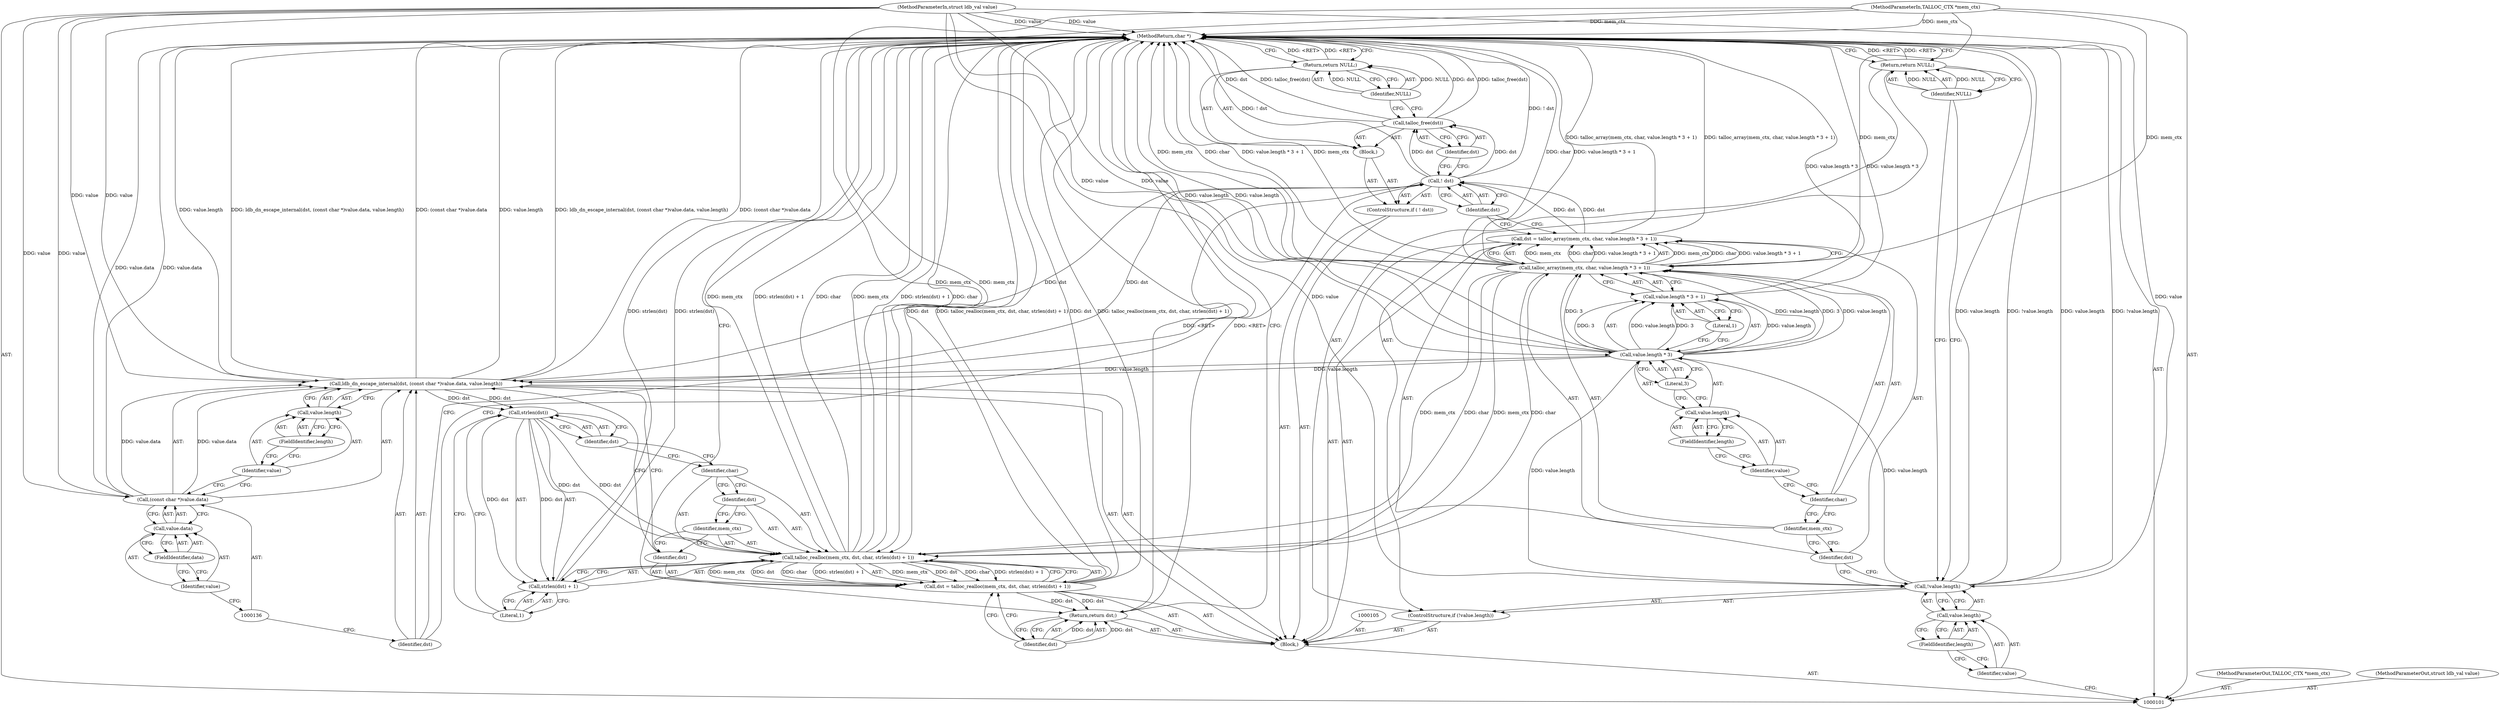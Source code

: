 digraph "1_samba_0454b95657846fcecf0f51b6f1194faac02518bd" {
"1000155" [label="(MethodReturn,char *)"];
"1000102" [label="(MethodParameterIn,TALLOC_CTX *mem_ctx)"];
"1000219" [label="(MethodParameterOut,TALLOC_CTX *mem_ctx)"];
"1000103" [label="(MethodParameterIn,struct ldb_val value)"];
"1000220" [label="(MethodParameterOut,struct ldb_val value)"];
"1000130" [label="(Identifier,dst)"];
"1000129" [label="(Call,talloc_free(dst))"];
"1000131" [label="(Return,return NULL;)"];
"1000132" [label="(Identifier,NULL)"];
"1000134" [label="(Identifier,dst)"];
"1000135" [label="(Call,(const char *)value.data)"];
"1000137" [label="(Call,value.data)"];
"1000138" [label="(Identifier,value)"];
"1000139" [label="(FieldIdentifier,data)"];
"1000140" [label="(Call,value.length)"];
"1000141" [label="(Identifier,value)"];
"1000142" [label="(FieldIdentifier,length)"];
"1000133" [label="(Call,ldb_dn_escape_internal(dst, (const char *)value.data, value.length))"];
"1000145" [label="(Call,talloc_realloc(mem_ctx, dst, char, strlen(dst) + 1))"];
"1000146" [label="(Identifier,mem_ctx)"];
"1000147" [label="(Identifier,dst)"];
"1000148" [label="(Identifier,char)"];
"1000149" [label="(Call,strlen(dst) + 1)"];
"1000150" [label="(Call,strlen(dst))"];
"1000151" [label="(Identifier,dst)"];
"1000152" [label="(Literal,1)"];
"1000143" [label="(Call,dst = talloc_realloc(mem_ctx, dst, char, strlen(dst) + 1))"];
"1000144" [label="(Identifier,dst)"];
"1000154" [label="(Identifier,dst)"];
"1000153" [label="(Return,return dst;)"];
"1000104" [label="(Block,)"];
"1000107" [label="(Call,!value.length)"];
"1000108" [label="(Call,value.length)"];
"1000109" [label="(Identifier,value)"];
"1000110" [label="(FieldIdentifier,length)"];
"1000106" [label="(ControlStructure,if (!value.length))"];
"1000111" [label="(Return,return NULL;)"];
"1000112" [label="(Identifier,NULL)"];
"1000113" [label="(Call,dst = talloc_array(mem_ctx, char, value.length * 3 + 1))"];
"1000114" [label="(Identifier,dst)"];
"1000116" [label="(Identifier,mem_ctx)"];
"1000117" [label="(Identifier,char)"];
"1000118" [label="(Call,value.length * 3 + 1)"];
"1000119" [label="(Call,value.length * 3)"];
"1000120" [label="(Call,value.length)"];
"1000121" [label="(Identifier,value)"];
"1000122" [label="(FieldIdentifier,length)"];
"1000123" [label="(Literal,3)"];
"1000124" [label="(Literal,1)"];
"1000115" [label="(Call,talloc_array(mem_ctx, char, value.length * 3 + 1))"];
"1000125" [label="(ControlStructure,if ( ! dst))"];
"1000128" [label="(Block,)"];
"1000126" [label="(Call,! dst)"];
"1000127" [label="(Identifier,dst)"];
"1000155" -> "1000101"  [label="AST: "];
"1000155" -> "1000111"  [label="CFG: "];
"1000155" -> "1000131"  [label="CFG: "];
"1000155" -> "1000153"  [label="CFG: "];
"1000115" -> "1000155"  [label="DDG: char"];
"1000115" -> "1000155"  [label="DDG: value.length * 3 + 1"];
"1000115" -> "1000155"  [label="DDG: mem_ctx"];
"1000107" -> "1000155"  [label="DDG: value.length"];
"1000107" -> "1000155"  [label="DDG: !value.length"];
"1000133" -> "1000155"  [label="DDG: value.length"];
"1000133" -> "1000155"  [label="DDG: ldb_dn_escape_internal(dst, (const char *)value.data, value.length)"];
"1000133" -> "1000155"  [label="DDG: (const char *)value.data"];
"1000113" -> "1000155"  [label="DDG: talloc_array(mem_ctx, char, value.length * 3 + 1)"];
"1000149" -> "1000155"  [label="DDG: strlen(dst)"];
"1000118" -> "1000155"  [label="DDG: value.length * 3"];
"1000145" -> "1000155"  [label="DDG: mem_ctx"];
"1000145" -> "1000155"  [label="DDG: strlen(dst) + 1"];
"1000145" -> "1000155"  [label="DDG: char"];
"1000135" -> "1000155"  [label="DDG: value.data"];
"1000129" -> "1000155"  [label="DDG: dst"];
"1000129" -> "1000155"  [label="DDG: talloc_free(dst)"];
"1000126" -> "1000155"  [label="DDG: ! dst"];
"1000103" -> "1000155"  [label="DDG: value"];
"1000143" -> "1000155"  [label="DDG: dst"];
"1000143" -> "1000155"  [label="DDG: talloc_realloc(mem_ctx, dst, char, strlen(dst) + 1)"];
"1000102" -> "1000155"  [label="DDG: mem_ctx"];
"1000119" -> "1000155"  [label="DDG: value.length"];
"1000153" -> "1000155"  [label="DDG: <RET>"];
"1000111" -> "1000155"  [label="DDG: <RET>"];
"1000131" -> "1000155"  [label="DDG: <RET>"];
"1000102" -> "1000101"  [label="AST: "];
"1000102" -> "1000155"  [label="DDG: mem_ctx"];
"1000102" -> "1000115"  [label="DDG: mem_ctx"];
"1000102" -> "1000145"  [label="DDG: mem_ctx"];
"1000219" -> "1000101"  [label="AST: "];
"1000103" -> "1000101"  [label="AST: "];
"1000103" -> "1000155"  [label="DDG: value"];
"1000103" -> "1000107"  [label="DDG: value"];
"1000103" -> "1000119"  [label="DDG: value"];
"1000103" -> "1000135"  [label="DDG: value"];
"1000103" -> "1000133"  [label="DDG: value"];
"1000220" -> "1000101"  [label="AST: "];
"1000130" -> "1000129"  [label="AST: "];
"1000130" -> "1000126"  [label="CFG: "];
"1000129" -> "1000130"  [label="CFG: "];
"1000129" -> "1000128"  [label="AST: "];
"1000129" -> "1000130"  [label="CFG: "];
"1000130" -> "1000129"  [label="AST: "];
"1000132" -> "1000129"  [label="CFG: "];
"1000129" -> "1000155"  [label="DDG: dst"];
"1000129" -> "1000155"  [label="DDG: talloc_free(dst)"];
"1000126" -> "1000129"  [label="DDG: dst"];
"1000131" -> "1000128"  [label="AST: "];
"1000131" -> "1000132"  [label="CFG: "];
"1000132" -> "1000131"  [label="AST: "];
"1000155" -> "1000131"  [label="CFG: "];
"1000131" -> "1000155"  [label="DDG: <RET>"];
"1000132" -> "1000131"  [label="DDG: NULL"];
"1000132" -> "1000131"  [label="AST: "];
"1000132" -> "1000129"  [label="CFG: "];
"1000131" -> "1000132"  [label="CFG: "];
"1000132" -> "1000131"  [label="DDG: NULL"];
"1000134" -> "1000133"  [label="AST: "];
"1000134" -> "1000126"  [label="CFG: "];
"1000136" -> "1000134"  [label="CFG: "];
"1000135" -> "1000133"  [label="AST: "];
"1000135" -> "1000137"  [label="CFG: "];
"1000136" -> "1000135"  [label="AST: "];
"1000137" -> "1000135"  [label="AST: "];
"1000141" -> "1000135"  [label="CFG: "];
"1000135" -> "1000155"  [label="DDG: value.data"];
"1000135" -> "1000133"  [label="DDG: value.data"];
"1000103" -> "1000135"  [label="DDG: value"];
"1000137" -> "1000135"  [label="AST: "];
"1000137" -> "1000139"  [label="CFG: "];
"1000138" -> "1000137"  [label="AST: "];
"1000139" -> "1000137"  [label="AST: "];
"1000135" -> "1000137"  [label="CFG: "];
"1000138" -> "1000137"  [label="AST: "];
"1000138" -> "1000136"  [label="CFG: "];
"1000139" -> "1000138"  [label="CFG: "];
"1000139" -> "1000137"  [label="AST: "];
"1000139" -> "1000138"  [label="CFG: "];
"1000137" -> "1000139"  [label="CFG: "];
"1000140" -> "1000133"  [label="AST: "];
"1000140" -> "1000142"  [label="CFG: "];
"1000141" -> "1000140"  [label="AST: "];
"1000142" -> "1000140"  [label="AST: "];
"1000133" -> "1000140"  [label="CFG: "];
"1000141" -> "1000140"  [label="AST: "];
"1000141" -> "1000135"  [label="CFG: "];
"1000142" -> "1000141"  [label="CFG: "];
"1000142" -> "1000140"  [label="AST: "];
"1000142" -> "1000141"  [label="CFG: "];
"1000140" -> "1000142"  [label="CFG: "];
"1000133" -> "1000104"  [label="AST: "];
"1000133" -> "1000140"  [label="CFG: "];
"1000134" -> "1000133"  [label="AST: "];
"1000135" -> "1000133"  [label="AST: "];
"1000140" -> "1000133"  [label="AST: "];
"1000144" -> "1000133"  [label="CFG: "];
"1000133" -> "1000155"  [label="DDG: value.length"];
"1000133" -> "1000155"  [label="DDG: ldb_dn_escape_internal(dst, (const char *)value.data, value.length)"];
"1000133" -> "1000155"  [label="DDG: (const char *)value.data"];
"1000126" -> "1000133"  [label="DDG: dst"];
"1000135" -> "1000133"  [label="DDG: value.data"];
"1000119" -> "1000133"  [label="DDG: value.length"];
"1000103" -> "1000133"  [label="DDG: value"];
"1000133" -> "1000150"  [label="DDG: dst"];
"1000145" -> "1000143"  [label="AST: "];
"1000145" -> "1000149"  [label="CFG: "];
"1000146" -> "1000145"  [label="AST: "];
"1000147" -> "1000145"  [label="AST: "];
"1000148" -> "1000145"  [label="AST: "];
"1000149" -> "1000145"  [label="AST: "];
"1000143" -> "1000145"  [label="CFG: "];
"1000145" -> "1000155"  [label="DDG: mem_ctx"];
"1000145" -> "1000155"  [label="DDG: strlen(dst) + 1"];
"1000145" -> "1000155"  [label="DDG: char"];
"1000145" -> "1000143"  [label="DDG: mem_ctx"];
"1000145" -> "1000143"  [label="DDG: dst"];
"1000145" -> "1000143"  [label="DDG: char"];
"1000145" -> "1000143"  [label="DDG: strlen(dst) + 1"];
"1000115" -> "1000145"  [label="DDG: mem_ctx"];
"1000115" -> "1000145"  [label="DDG: char"];
"1000102" -> "1000145"  [label="DDG: mem_ctx"];
"1000150" -> "1000145"  [label="DDG: dst"];
"1000146" -> "1000145"  [label="AST: "];
"1000146" -> "1000144"  [label="CFG: "];
"1000147" -> "1000146"  [label="CFG: "];
"1000147" -> "1000145"  [label="AST: "];
"1000147" -> "1000146"  [label="CFG: "];
"1000148" -> "1000147"  [label="CFG: "];
"1000148" -> "1000145"  [label="AST: "];
"1000148" -> "1000147"  [label="CFG: "];
"1000151" -> "1000148"  [label="CFG: "];
"1000149" -> "1000145"  [label="AST: "];
"1000149" -> "1000152"  [label="CFG: "];
"1000150" -> "1000149"  [label="AST: "];
"1000152" -> "1000149"  [label="AST: "];
"1000145" -> "1000149"  [label="CFG: "];
"1000149" -> "1000155"  [label="DDG: strlen(dst)"];
"1000150" -> "1000149"  [label="DDG: dst"];
"1000150" -> "1000149"  [label="AST: "];
"1000150" -> "1000151"  [label="CFG: "];
"1000151" -> "1000150"  [label="AST: "];
"1000152" -> "1000150"  [label="CFG: "];
"1000150" -> "1000145"  [label="DDG: dst"];
"1000150" -> "1000149"  [label="DDG: dst"];
"1000133" -> "1000150"  [label="DDG: dst"];
"1000151" -> "1000150"  [label="AST: "];
"1000151" -> "1000148"  [label="CFG: "];
"1000150" -> "1000151"  [label="CFG: "];
"1000152" -> "1000149"  [label="AST: "];
"1000152" -> "1000150"  [label="CFG: "];
"1000149" -> "1000152"  [label="CFG: "];
"1000143" -> "1000104"  [label="AST: "];
"1000143" -> "1000145"  [label="CFG: "];
"1000144" -> "1000143"  [label="AST: "];
"1000145" -> "1000143"  [label="AST: "];
"1000154" -> "1000143"  [label="CFG: "];
"1000143" -> "1000155"  [label="DDG: dst"];
"1000143" -> "1000155"  [label="DDG: talloc_realloc(mem_ctx, dst, char, strlen(dst) + 1)"];
"1000145" -> "1000143"  [label="DDG: mem_ctx"];
"1000145" -> "1000143"  [label="DDG: dst"];
"1000145" -> "1000143"  [label="DDG: char"];
"1000145" -> "1000143"  [label="DDG: strlen(dst) + 1"];
"1000143" -> "1000153"  [label="DDG: dst"];
"1000144" -> "1000143"  [label="AST: "];
"1000144" -> "1000133"  [label="CFG: "];
"1000146" -> "1000144"  [label="CFG: "];
"1000154" -> "1000153"  [label="AST: "];
"1000154" -> "1000143"  [label="CFG: "];
"1000153" -> "1000154"  [label="CFG: "];
"1000154" -> "1000153"  [label="DDG: dst"];
"1000153" -> "1000104"  [label="AST: "];
"1000153" -> "1000154"  [label="CFG: "];
"1000154" -> "1000153"  [label="AST: "];
"1000155" -> "1000153"  [label="CFG: "];
"1000153" -> "1000155"  [label="DDG: <RET>"];
"1000154" -> "1000153"  [label="DDG: dst"];
"1000143" -> "1000153"  [label="DDG: dst"];
"1000104" -> "1000101"  [label="AST: "];
"1000105" -> "1000104"  [label="AST: "];
"1000106" -> "1000104"  [label="AST: "];
"1000113" -> "1000104"  [label="AST: "];
"1000125" -> "1000104"  [label="AST: "];
"1000133" -> "1000104"  [label="AST: "];
"1000143" -> "1000104"  [label="AST: "];
"1000153" -> "1000104"  [label="AST: "];
"1000107" -> "1000106"  [label="AST: "];
"1000107" -> "1000108"  [label="CFG: "];
"1000108" -> "1000107"  [label="AST: "];
"1000112" -> "1000107"  [label="CFG: "];
"1000114" -> "1000107"  [label="CFG: "];
"1000107" -> "1000155"  [label="DDG: value.length"];
"1000107" -> "1000155"  [label="DDG: !value.length"];
"1000103" -> "1000107"  [label="DDG: value"];
"1000107" -> "1000119"  [label="DDG: value.length"];
"1000108" -> "1000107"  [label="AST: "];
"1000108" -> "1000110"  [label="CFG: "];
"1000109" -> "1000108"  [label="AST: "];
"1000110" -> "1000108"  [label="AST: "];
"1000107" -> "1000108"  [label="CFG: "];
"1000109" -> "1000108"  [label="AST: "];
"1000109" -> "1000101"  [label="CFG: "];
"1000110" -> "1000109"  [label="CFG: "];
"1000110" -> "1000108"  [label="AST: "];
"1000110" -> "1000109"  [label="CFG: "];
"1000108" -> "1000110"  [label="CFG: "];
"1000106" -> "1000104"  [label="AST: "];
"1000107" -> "1000106"  [label="AST: "];
"1000111" -> "1000106"  [label="AST: "];
"1000111" -> "1000106"  [label="AST: "];
"1000111" -> "1000112"  [label="CFG: "];
"1000112" -> "1000111"  [label="AST: "];
"1000155" -> "1000111"  [label="CFG: "];
"1000111" -> "1000155"  [label="DDG: <RET>"];
"1000112" -> "1000111"  [label="DDG: NULL"];
"1000112" -> "1000111"  [label="AST: "];
"1000112" -> "1000107"  [label="CFG: "];
"1000111" -> "1000112"  [label="CFG: "];
"1000112" -> "1000111"  [label="DDG: NULL"];
"1000113" -> "1000104"  [label="AST: "];
"1000113" -> "1000115"  [label="CFG: "];
"1000114" -> "1000113"  [label="AST: "];
"1000115" -> "1000113"  [label="AST: "];
"1000127" -> "1000113"  [label="CFG: "];
"1000113" -> "1000155"  [label="DDG: talloc_array(mem_ctx, char, value.length * 3 + 1)"];
"1000115" -> "1000113"  [label="DDG: mem_ctx"];
"1000115" -> "1000113"  [label="DDG: char"];
"1000115" -> "1000113"  [label="DDG: value.length * 3 + 1"];
"1000113" -> "1000126"  [label="DDG: dst"];
"1000114" -> "1000113"  [label="AST: "];
"1000114" -> "1000107"  [label="CFG: "];
"1000116" -> "1000114"  [label="CFG: "];
"1000116" -> "1000115"  [label="AST: "];
"1000116" -> "1000114"  [label="CFG: "];
"1000117" -> "1000116"  [label="CFG: "];
"1000117" -> "1000115"  [label="AST: "];
"1000117" -> "1000116"  [label="CFG: "];
"1000121" -> "1000117"  [label="CFG: "];
"1000118" -> "1000115"  [label="AST: "];
"1000118" -> "1000124"  [label="CFG: "];
"1000119" -> "1000118"  [label="AST: "];
"1000124" -> "1000118"  [label="AST: "];
"1000115" -> "1000118"  [label="CFG: "];
"1000118" -> "1000155"  [label="DDG: value.length * 3"];
"1000119" -> "1000118"  [label="DDG: value.length"];
"1000119" -> "1000118"  [label="DDG: 3"];
"1000119" -> "1000118"  [label="AST: "];
"1000119" -> "1000123"  [label="CFG: "];
"1000120" -> "1000119"  [label="AST: "];
"1000123" -> "1000119"  [label="AST: "];
"1000124" -> "1000119"  [label="CFG: "];
"1000119" -> "1000155"  [label="DDG: value.length"];
"1000119" -> "1000115"  [label="DDG: value.length"];
"1000119" -> "1000115"  [label="DDG: 3"];
"1000119" -> "1000118"  [label="DDG: value.length"];
"1000119" -> "1000118"  [label="DDG: 3"];
"1000107" -> "1000119"  [label="DDG: value.length"];
"1000103" -> "1000119"  [label="DDG: value"];
"1000119" -> "1000133"  [label="DDG: value.length"];
"1000120" -> "1000119"  [label="AST: "];
"1000120" -> "1000122"  [label="CFG: "];
"1000121" -> "1000120"  [label="AST: "];
"1000122" -> "1000120"  [label="AST: "];
"1000123" -> "1000120"  [label="CFG: "];
"1000121" -> "1000120"  [label="AST: "];
"1000121" -> "1000117"  [label="CFG: "];
"1000122" -> "1000121"  [label="CFG: "];
"1000122" -> "1000120"  [label="AST: "];
"1000122" -> "1000121"  [label="CFG: "];
"1000120" -> "1000122"  [label="CFG: "];
"1000123" -> "1000119"  [label="AST: "];
"1000123" -> "1000120"  [label="CFG: "];
"1000119" -> "1000123"  [label="CFG: "];
"1000124" -> "1000118"  [label="AST: "];
"1000124" -> "1000119"  [label="CFG: "];
"1000118" -> "1000124"  [label="CFG: "];
"1000115" -> "1000113"  [label="AST: "];
"1000115" -> "1000118"  [label="CFG: "];
"1000116" -> "1000115"  [label="AST: "];
"1000117" -> "1000115"  [label="AST: "];
"1000118" -> "1000115"  [label="AST: "];
"1000113" -> "1000115"  [label="CFG: "];
"1000115" -> "1000155"  [label="DDG: char"];
"1000115" -> "1000155"  [label="DDG: value.length * 3 + 1"];
"1000115" -> "1000155"  [label="DDG: mem_ctx"];
"1000115" -> "1000113"  [label="DDG: mem_ctx"];
"1000115" -> "1000113"  [label="DDG: char"];
"1000115" -> "1000113"  [label="DDG: value.length * 3 + 1"];
"1000102" -> "1000115"  [label="DDG: mem_ctx"];
"1000119" -> "1000115"  [label="DDG: value.length"];
"1000119" -> "1000115"  [label="DDG: 3"];
"1000115" -> "1000145"  [label="DDG: mem_ctx"];
"1000115" -> "1000145"  [label="DDG: char"];
"1000125" -> "1000104"  [label="AST: "];
"1000126" -> "1000125"  [label="AST: "];
"1000128" -> "1000125"  [label="AST: "];
"1000128" -> "1000125"  [label="AST: "];
"1000129" -> "1000128"  [label="AST: "];
"1000131" -> "1000128"  [label="AST: "];
"1000126" -> "1000125"  [label="AST: "];
"1000126" -> "1000127"  [label="CFG: "];
"1000127" -> "1000126"  [label="AST: "];
"1000130" -> "1000126"  [label="CFG: "];
"1000134" -> "1000126"  [label="CFG: "];
"1000126" -> "1000155"  [label="DDG: ! dst"];
"1000113" -> "1000126"  [label="DDG: dst"];
"1000126" -> "1000129"  [label="DDG: dst"];
"1000126" -> "1000133"  [label="DDG: dst"];
"1000127" -> "1000126"  [label="AST: "];
"1000127" -> "1000113"  [label="CFG: "];
"1000126" -> "1000127"  [label="CFG: "];
}

